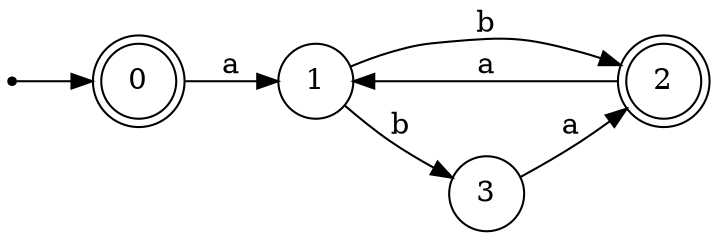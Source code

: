 digraph finite_state_machine {
	rankdir=LR;
	size="10,10"

	node [shape = doublecircle]; 0 2 ;
	node [shape = point ]; q;
	node [shape = circle];

	q -> 0
	0 -> 1 [label = "a"];
	1 -> 2 [label = "b"];
	1 -> 3 [label = "b"];
	2 -> 1 [label = "a"];
	3 -> 2 [label = "a"];

}